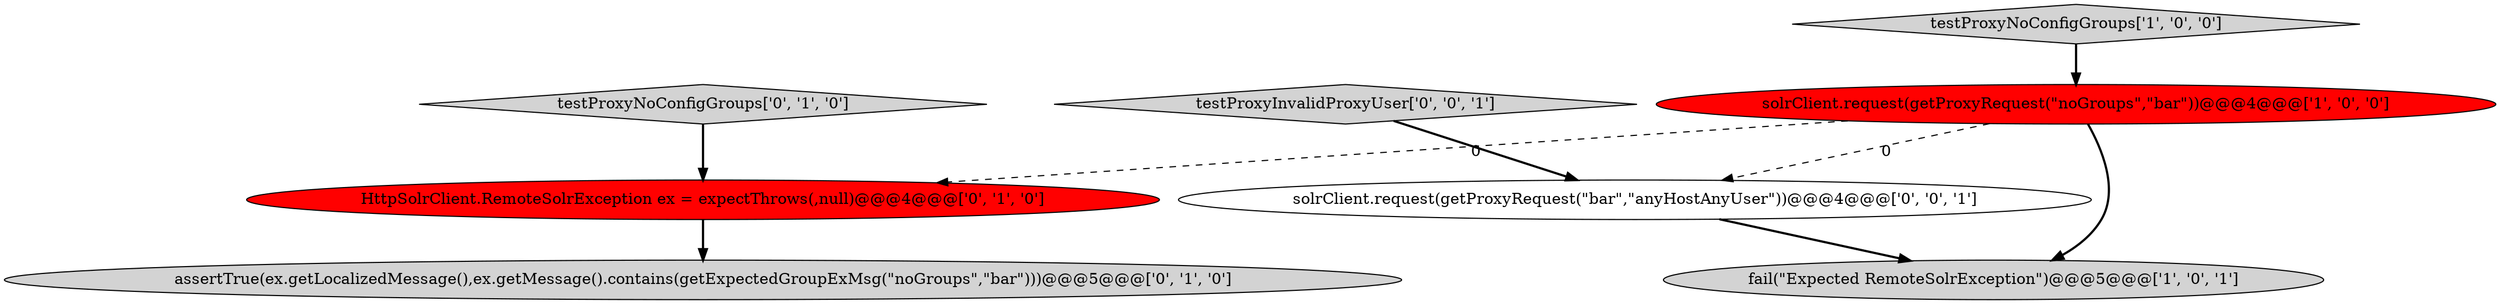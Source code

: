 digraph {
5 [style = filled, label = "HttpSolrClient.RemoteSolrException ex = expectThrows(,null)@@@4@@@['0', '1', '0']", fillcolor = red, shape = ellipse image = "AAA1AAABBB2BBB"];
3 [style = filled, label = "assertTrue(ex.getLocalizedMessage(),ex.getMessage().contains(getExpectedGroupExMsg(\"noGroups\",\"bar\")))@@@5@@@['0', '1', '0']", fillcolor = lightgray, shape = ellipse image = "AAA0AAABBB2BBB"];
1 [style = filled, label = "testProxyNoConfigGroups['1', '0', '0']", fillcolor = lightgray, shape = diamond image = "AAA0AAABBB1BBB"];
4 [style = filled, label = "testProxyNoConfigGroups['0', '1', '0']", fillcolor = lightgray, shape = diamond image = "AAA0AAABBB2BBB"];
7 [style = filled, label = "solrClient.request(getProxyRequest(\"bar\",\"anyHostAnyUser\"))@@@4@@@['0', '0', '1']", fillcolor = white, shape = ellipse image = "AAA0AAABBB3BBB"];
0 [style = filled, label = "fail(\"Expected RemoteSolrException\")@@@5@@@['1', '0', '1']", fillcolor = lightgray, shape = ellipse image = "AAA0AAABBB1BBB"];
6 [style = filled, label = "testProxyInvalidProxyUser['0', '0', '1']", fillcolor = lightgray, shape = diamond image = "AAA0AAABBB3BBB"];
2 [style = filled, label = "solrClient.request(getProxyRequest(\"noGroups\",\"bar\"))@@@4@@@['1', '0', '0']", fillcolor = red, shape = ellipse image = "AAA1AAABBB1BBB"];
5->3 [style = bold, label=""];
2->5 [style = dashed, label="0"];
1->2 [style = bold, label=""];
2->0 [style = bold, label=""];
7->0 [style = bold, label=""];
6->7 [style = bold, label=""];
2->7 [style = dashed, label="0"];
4->5 [style = bold, label=""];
}
